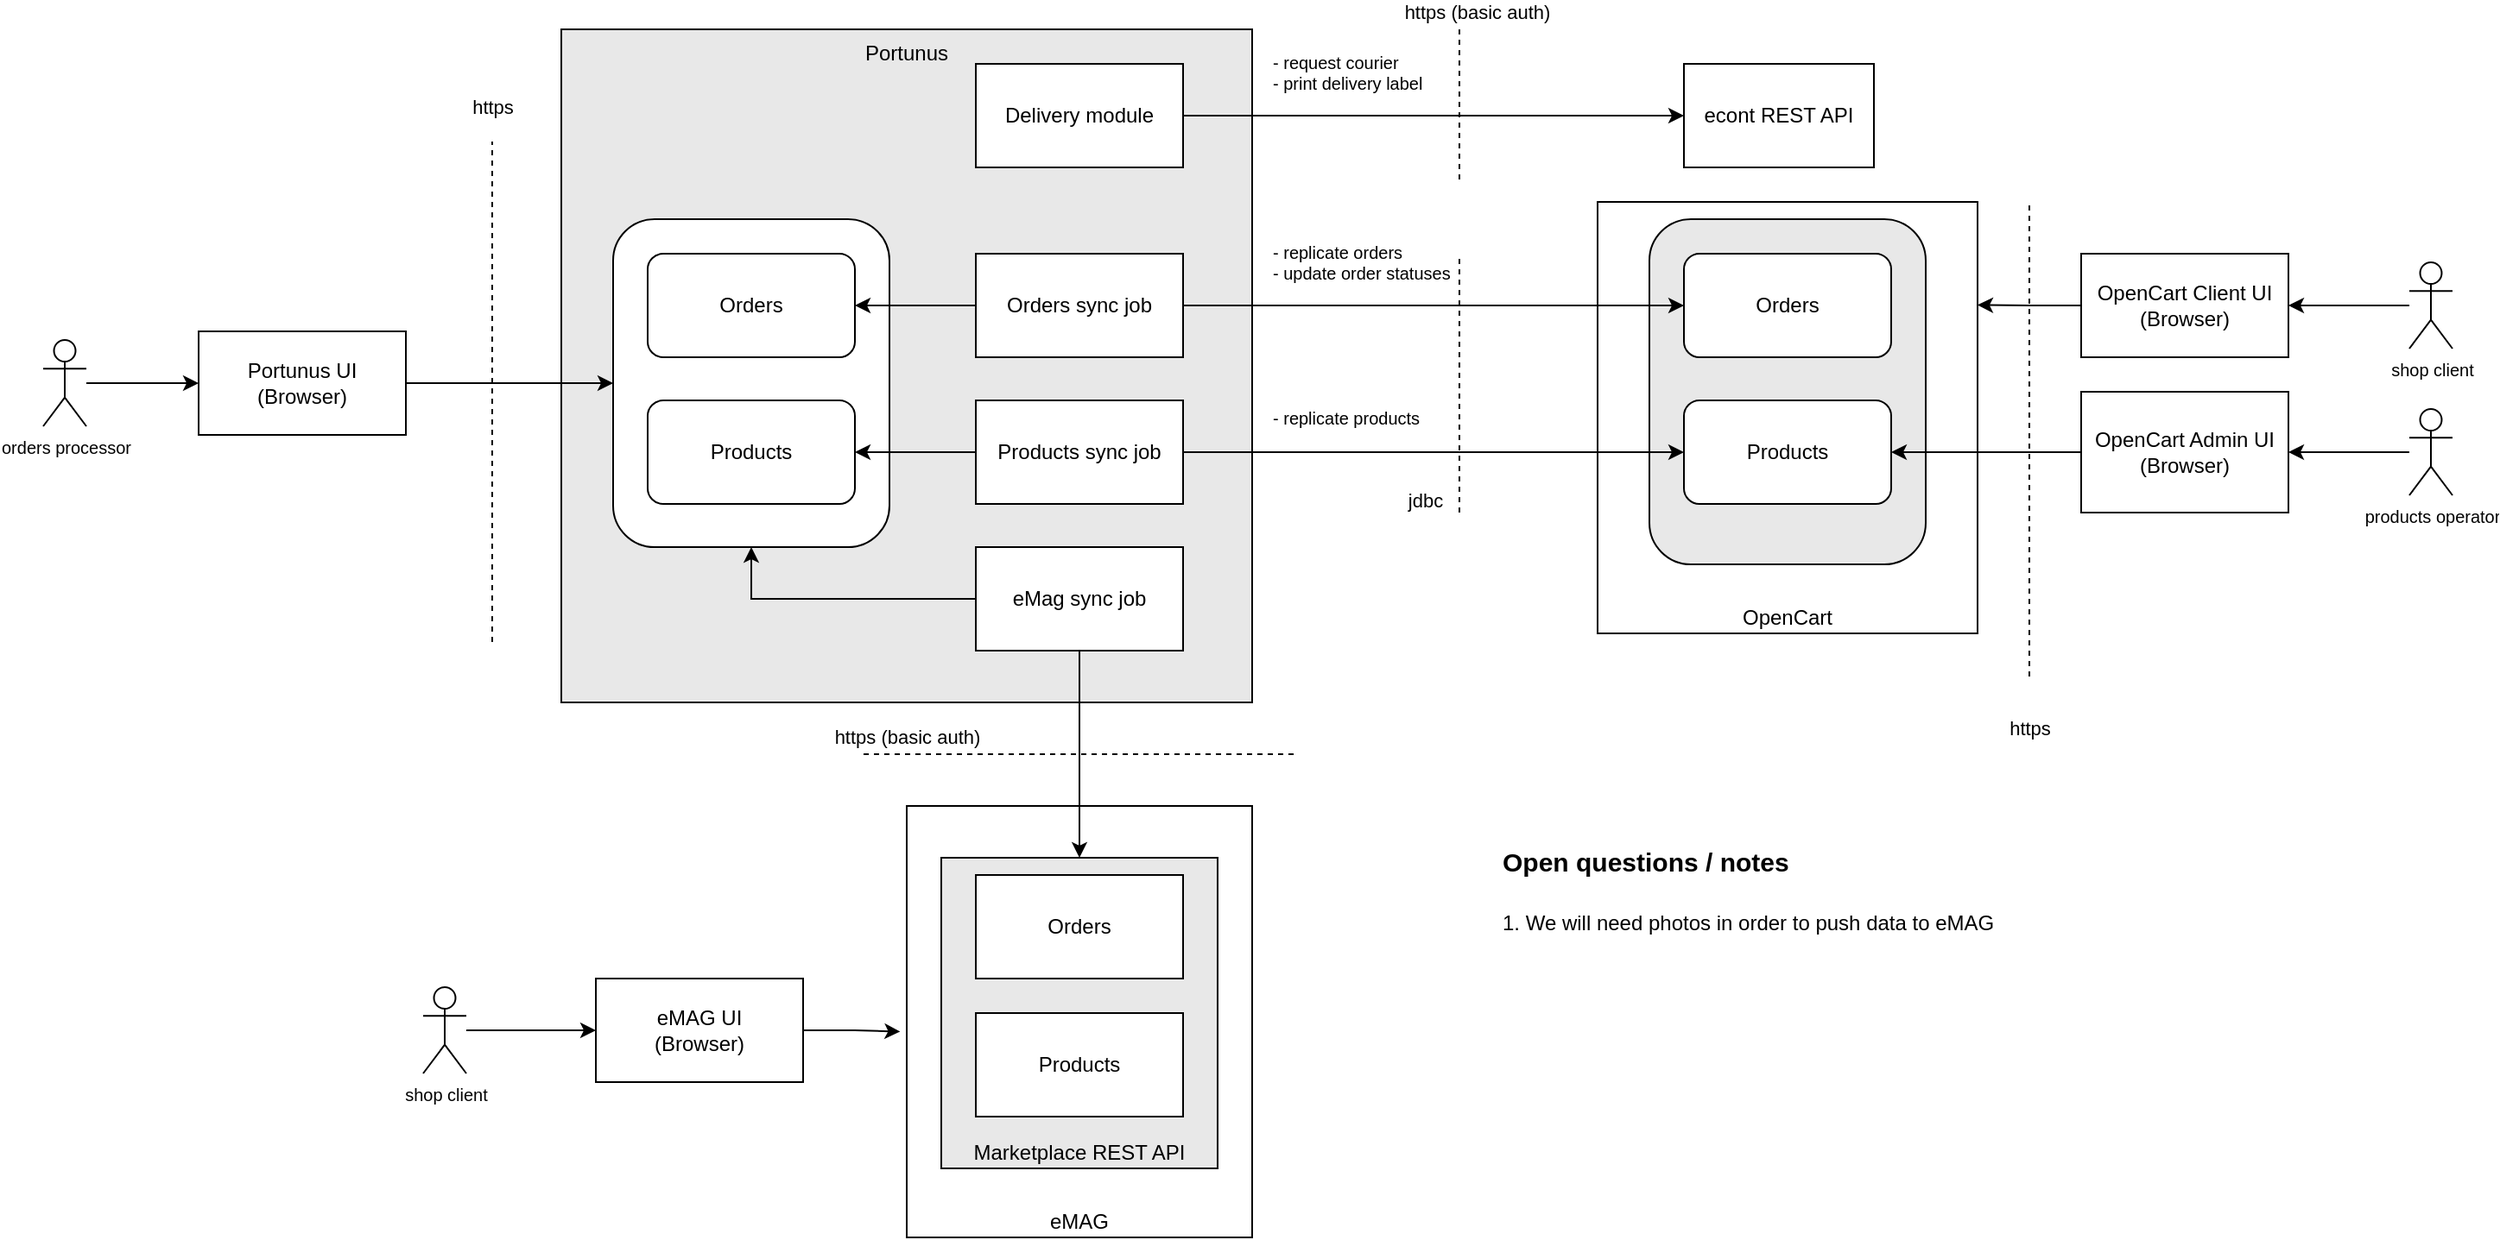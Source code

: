 <mxfile version="22.1.16" type="device">
  <diagram name="overview" id="jfaSSI0YDOlwRBaEhNCn">
    <mxGraphModel dx="3774" dy="1153" grid="1" gridSize="10" guides="1" tooltips="1" connect="1" arrows="1" fold="1" page="1" pageScale="1" pageWidth="850" pageHeight="1100" math="0" shadow="0">
      <root>
        <mxCell id="0" />
        <mxCell id="1" parent="0" />
        <mxCell id="P3PB628fnjOcMtxx2Tqv-16" value="eMAG" style="rounded=0;whiteSpace=wrap;html=1;verticalAlign=bottom;" parent="1" vertex="1">
          <mxGeometry x="-1170" y="660" width="200" height="250" as="geometry" />
        </mxCell>
        <mxCell id="P3PB628fnjOcMtxx2Tqv-4" value="Marketplace REST API" style="rounded=0;whiteSpace=wrap;html=1;verticalAlign=bottom;fillColor=#E8E8E8;" parent="1" vertex="1">
          <mxGeometry x="-1150" y="690" width="160" height="180" as="geometry" />
        </mxCell>
        <mxCell id="P3PB628fnjOcMtxx2Tqv-13" value="Orders" style="rounded=0;whiteSpace=wrap;html=1;" parent="1" vertex="1">
          <mxGeometry x="-1130" y="700" width="120" height="60" as="geometry" />
        </mxCell>
        <mxCell id="P3PB628fnjOcMtxx2Tqv-14" value="Products" style="rounded=0;whiteSpace=wrap;html=1;" parent="1" vertex="1">
          <mxGeometry x="-1130" y="780" width="120" height="60" as="geometry" />
        </mxCell>
        <mxCell id="P3PB628fnjOcMtxx2Tqv-17" value="Portunus" style="rounded=0;whiteSpace=wrap;html=1;verticalAlign=top;labelBackgroundColor=none;fillColor=#E8E8E8;strokeColor=default;gradientColor=none;" parent="1" vertex="1">
          <mxGeometry x="-1370" y="210" width="400" height="390" as="geometry" />
        </mxCell>
        <mxCell id="P3PB628fnjOcMtxx2Tqv-18" value="" style="rounded=1;whiteSpace=wrap;html=1;verticalAlign=top;fillColor=default;" parent="1" vertex="1">
          <mxGeometry x="-1340" y="320" width="160" height="190" as="geometry" />
        </mxCell>
        <mxCell id="P3PB628fnjOcMtxx2Tqv-21" value="Products" style="rounded=1;whiteSpace=wrap;html=1;" parent="1" vertex="1">
          <mxGeometry x="-1320" y="425" width="120" height="60" as="geometry" />
        </mxCell>
        <mxCell id="P3PB628fnjOcMtxx2Tqv-22" value="Orders" style="rounded=1;whiteSpace=wrap;html=1;" parent="1" vertex="1">
          <mxGeometry x="-1320" y="340" width="120" height="60" as="geometry" />
        </mxCell>
        <mxCell id="P3PB628fnjOcMtxx2Tqv-26" value="OpenCart" style="rounded=0;whiteSpace=wrap;html=1;verticalAlign=bottom;" parent="1" vertex="1">
          <mxGeometry x="-770" y="310" width="220" height="250" as="geometry" />
        </mxCell>
        <mxCell id="P3PB628fnjOcMtxx2Tqv-23" value="" style="rounded=1;whiteSpace=wrap;html=1;verticalAlign=bottom;fillColor=#E8E8E8;" parent="1" vertex="1">
          <mxGeometry x="-740" y="320" width="160" height="200" as="geometry" />
        </mxCell>
        <mxCell id="P3PB628fnjOcMtxx2Tqv-24" value="Products" style="rounded=1;whiteSpace=wrap;html=1;" parent="1" vertex="1">
          <mxGeometry x="-720" y="425" width="120" height="60" as="geometry" />
        </mxCell>
        <mxCell id="P3PB628fnjOcMtxx2Tqv-25" value="Orders" style="rounded=1;whiteSpace=wrap;html=1;" parent="1" vertex="1">
          <mxGeometry x="-720" y="340" width="120" height="60" as="geometry" />
        </mxCell>
        <mxCell id="P3PB628fnjOcMtxx2Tqv-29" value="OpenCart Client UI&lt;br&gt;(Browser)" style="rounded=0;whiteSpace=wrap;html=1;" parent="1" vertex="1">
          <mxGeometry x="-490" y="340" width="120" height="60" as="geometry" />
        </mxCell>
        <mxCell id="P3PB628fnjOcMtxx2Tqv-129" style="edgeStyle=orthogonalEdgeStyle;rounded=0;orthogonalLoop=1;jettySize=auto;html=1;entryX=1;entryY=0.5;entryDx=0;entryDy=0;" parent="1" source="P3PB628fnjOcMtxx2Tqv-30" target="P3PB628fnjOcMtxx2Tqv-31" edge="1">
          <mxGeometry relative="1" as="geometry" />
        </mxCell>
        <mxCell id="P3PB628fnjOcMtxx2Tqv-30" value="products operator" style="shape=umlActor;verticalLabelPosition=bottom;verticalAlign=top;html=1;outlineConnect=0;fontSize=10;" parent="1" vertex="1">
          <mxGeometry x="-300" y="430" width="25" height="50" as="geometry" />
        </mxCell>
        <mxCell id="P3PB628fnjOcMtxx2Tqv-45" style="edgeStyle=orthogonalEdgeStyle;rounded=0;orthogonalLoop=1;jettySize=auto;html=1;entryX=1;entryY=0.5;entryDx=0;entryDy=0;" parent="1" source="P3PB628fnjOcMtxx2Tqv-31" target="P3PB628fnjOcMtxx2Tqv-24" edge="1">
          <mxGeometry relative="1" as="geometry" />
        </mxCell>
        <mxCell id="P3PB628fnjOcMtxx2Tqv-31" value="OpenCart Admin UI&lt;br&gt;(Browser)" style="rounded=0;whiteSpace=wrap;html=1;" parent="1" vertex="1">
          <mxGeometry x="-490" y="420" width="120" height="70" as="geometry" />
        </mxCell>
        <mxCell id="P3PB628fnjOcMtxx2Tqv-82" style="edgeStyle=orthogonalEdgeStyle;rounded=0;orthogonalLoop=1;jettySize=auto;html=1;entryX=1;entryY=0.5;entryDx=0;entryDy=0;" parent="1" source="P3PB628fnjOcMtxx2Tqv-32" target="P3PB628fnjOcMtxx2Tqv-21" edge="1">
          <mxGeometry relative="1" as="geometry" />
        </mxCell>
        <mxCell id="P3PB628fnjOcMtxx2Tqv-110" style="edgeStyle=orthogonalEdgeStyle;rounded=0;orthogonalLoop=1;jettySize=auto;html=1;entryX=0;entryY=0.5;entryDx=0;entryDy=0;" parent="1" source="P3PB628fnjOcMtxx2Tqv-32" target="P3PB628fnjOcMtxx2Tqv-24" edge="1">
          <mxGeometry relative="1" as="geometry" />
        </mxCell>
        <mxCell id="P3PB628fnjOcMtxx2Tqv-32" value="Products sync job" style="rounded=0;whiteSpace=wrap;html=1;" parent="1" vertex="1">
          <mxGeometry x="-1130" y="425" width="120" height="60" as="geometry" />
        </mxCell>
        <mxCell id="P3PB628fnjOcMtxx2Tqv-50" value="" style="edgeStyle=orthogonalEdgeStyle;rounded=0;orthogonalLoop=1;jettySize=auto;html=1;entryX=0;entryY=0.5;entryDx=0;entryDy=0;" parent="1" source="P3PB628fnjOcMtxx2Tqv-33" target="P3PB628fnjOcMtxx2Tqv-25" edge="1">
          <mxGeometry x="0.091" y="20" relative="1" as="geometry">
            <mxPoint as="offset" />
          </mxGeometry>
        </mxCell>
        <mxCell id="P3PB628fnjOcMtxx2Tqv-83" style="edgeStyle=orthogonalEdgeStyle;rounded=0;orthogonalLoop=1;jettySize=auto;html=1;entryX=1;entryY=0.5;entryDx=0;entryDy=0;" parent="1" source="P3PB628fnjOcMtxx2Tqv-33" target="P3PB628fnjOcMtxx2Tqv-22" edge="1">
          <mxGeometry relative="1" as="geometry" />
        </mxCell>
        <mxCell id="P3PB628fnjOcMtxx2Tqv-33" value="Orders sync job" style="rounded=0;whiteSpace=wrap;html=1;" parent="1" vertex="1">
          <mxGeometry x="-1130" y="340" width="120" height="60" as="geometry" />
        </mxCell>
        <mxCell id="P3PB628fnjOcMtxx2Tqv-52" style="edgeStyle=orthogonalEdgeStyle;rounded=0;orthogonalLoop=1;jettySize=auto;html=1;entryX=0.5;entryY=0;entryDx=0;entryDy=0;" parent="1" source="P3PB628fnjOcMtxx2Tqv-34" target="P3PB628fnjOcMtxx2Tqv-4" edge="1">
          <mxGeometry relative="1" as="geometry" />
        </mxCell>
        <mxCell id="P3PB628fnjOcMtxx2Tqv-84" style="edgeStyle=orthogonalEdgeStyle;rounded=0;orthogonalLoop=1;jettySize=auto;html=1;entryX=0.5;entryY=1;entryDx=0;entryDy=0;" parent="1" source="P3PB628fnjOcMtxx2Tqv-34" target="P3PB628fnjOcMtxx2Tqv-18" edge="1">
          <mxGeometry relative="1" as="geometry" />
        </mxCell>
        <mxCell id="P3PB628fnjOcMtxx2Tqv-34" value="eMag sync job" style="rounded=0;whiteSpace=wrap;html=1;" parent="1" vertex="1">
          <mxGeometry x="-1130" y="510" width="120" height="60" as="geometry" />
        </mxCell>
        <mxCell id="P3PB628fnjOcMtxx2Tqv-93" style="edgeStyle=orthogonalEdgeStyle;rounded=0;orthogonalLoop=1;jettySize=auto;html=1;entryX=0;entryY=0.5;entryDx=0;entryDy=0;" parent="1" source="P3PB628fnjOcMtxx2Tqv-36" target="P3PB628fnjOcMtxx2Tqv-18" edge="1">
          <mxGeometry relative="1" as="geometry" />
        </mxCell>
        <mxCell id="P3PB628fnjOcMtxx2Tqv-36" value="Portunus UI&lt;br&gt;(Browser)" style="rounded=0;whiteSpace=wrap;html=1;" parent="1" vertex="1">
          <mxGeometry x="-1580" y="385" width="120" height="60" as="geometry" />
        </mxCell>
        <mxCell id="P3PB628fnjOcMtxx2Tqv-39" value="https" style="endArrow=none;dashed=1;html=1;rounded=0;verticalAlign=middle;" parent="1" edge="1">
          <mxGeometry x="1" y="20" width="50" height="50" relative="1" as="geometry">
            <mxPoint x="-1410" y="565" as="sourcePoint" />
            <mxPoint x="-1410" y="275" as="targetPoint" />
            <mxPoint x="20" y="-20" as="offset" />
          </mxGeometry>
        </mxCell>
        <mxCell id="P3PB628fnjOcMtxx2Tqv-48" value="https" style="endArrow=none;dashed=1;html=1;rounded=0;verticalAlign=middle;" parent="1" edge="1">
          <mxGeometry x="-1" y="-30" width="50" height="50" relative="1" as="geometry">
            <mxPoint x="-520" y="585" as="sourcePoint" />
            <mxPoint x="-520" y="310" as="targetPoint" />
            <mxPoint x="-30" y="30" as="offset" />
          </mxGeometry>
        </mxCell>
        <mxCell id="P3PB628fnjOcMtxx2Tqv-51" value="jdbc" style="endArrow=none;dashed=1;html=1;rounded=0;verticalAlign=middle;" parent="1" edge="1">
          <mxGeometry x="-0.909" y="20" width="50" height="50" relative="1" as="geometry">
            <mxPoint x="-850" y="490" as="sourcePoint" />
            <mxPoint x="-850" y="340" as="targetPoint" />
            <mxPoint as="offset" />
          </mxGeometry>
        </mxCell>
        <mxCell id="P3PB628fnjOcMtxx2Tqv-53" value="https (basic auth)" style="endArrow=none;dashed=1;html=1;rounded=0;verticalAlign=middle;" parent="1" edge="1">
          <mxGeometry x="-0.8" y="10" width="50" height="50" relative="1" as="geometry">
            <mxPoint x="-1195" y="630" as="sourcePoint" />
            <mxPoint x="-945" y="630" as="targetPoint" />
            <mxPoint as="offset" />
          </mxGeometry>
        </mxCell>
        <mxCell id="P3PB628fnjOcMtxx2Tqv-86" value="&lt;h1&gt;&lt;font style=&quot;font-size: 15px;&quot;&gt;Open questions / notes&lt;/font&gt;&lt;/h1&gt;&lt;p&gt;1. We will need photos in order to push data to eMAG&lt;/p&gt;&lt;p&gt;&lt;br&gt;&lt;/p&gt;" style="text;html=1;strokeColor=none;fillColor=none;spacing=5;spacingTop=-20;whiteSpace=wrap;overflow=hidden;rounded=0;" parent="1" vertex="1">
          <mxGeometry x="-830" y="670" width="320" height="120" as="geometry" />
        </mxCell>
        <mxCell id="P3PB628fnjOcMtxx2Tqv-87" value="- replicate orders&lt;br style=&quot;font-size: 10px;&quot;&gt;&lt;div style=&quot;font-size: 10px;&quot;&gt;&lt;span style=&quot;background-color: initial; font-size: 10px;&quot;&gt;- update order statuses&lt;/span&gt;&lt;/div&gt;" style="text;html=1;strokeColor=none;fillColor=none;align=left;verticalAlign=middle;whiteSpace=wrap;rounded=0;fontSize=10;" parent="1" vertex="1">
          <mxGeometry x="-960" y="330" width="130" height="30" as="geometry" />
        </mxCell>
        <mxCell id="P3PB628fnjOcMtxx2Tqv-88" value="- replicate products" style="text;html=1;strokeColor=none;fillColor=none;align=left;verticalAlign=middle;whiteSpace=wrap;rounded=0;fontSize=10;" parent="1" vertex="1">
          <mxGeometry x="-960" y="420" width="100" height="30" as="geometry" />
        </mxCell>
        <mxCell id="P3PB628fnjOcMtxx2Tqv-101" value="eMAG UI&lt;br&gt;(Browser)" style="rounded=0;whiteSpace=wrap;html=1;" parent="1" vertex="1">
          <mxGeometry x="-1350" y="760" width="120" height="60" as="geometry" />
        </mxCell>
        <mxCell id="P3PB628fnjOcMtxx2Tqv-102" style="edgeStyle=orthogonalEdgeStyle;rounded=0;orthogonalLoop=1;jettySize=auto;html=1;entryX=-0.019;entryY=0.523;entryDx=0;entryDy=0;entryPerimeter=0;" parent="1" source="P3PB628fnjOcMtxx2Tqv-101" target="P3PB628fnjOcMtxx2Tqv-16" edge="1">
          <mxGeometry relative="1" as="geometry" />
        </mxCell>
        <mxCell id="P3PB628fnjOcMtxx2Tqv-104" value="econt REST API" style="rounded=0;whiteSpace=wrap;html=1;" parent="1" vertex="1">
          <mxGeometry x="-720" y="230" width="110" height="60" as="geometry" />
        </mxCell>
        <mxCell id="P3PB628fnjOcMtxx2Tqv-105" value="Delivery module" style="rounded=0;whiteSpace=wrap;html=1;" parent="1" vertex="1">
          <mxGeometry x="-1130" y="230" width="120" height="60" as="geometry" />
        </mxCell>
        <mxCell id="P3PB628fnjOcMtxx2Tqv-109" value="https (basic auth)" style="endArrow=none;dashed=1;html=1;rounded=0;verticalAlign=middle;" parent="1" edge="1">
          <mxGeometry x="-1" y="14" width="50" height="50" relative="1" as="geometry">
            <mxPoint x="-850" y="210" as="sourcePoint" />
            <mxPoint x="-850" y="300" as="targetPoint" />
            <mxPoint x="-4" y="-10" as="offset" />
          </mxGeometry>
        </mxCell>
        <mxCell id="P3PB628fnjOcMtxx2Tqv-114" style="edgeStyle=orthogonalEdgeStyle;rounded=0;orthogonalLoop=1;jettySize=auto;html=1;entryX=1;entryY=0.239;entryDx=0;entryDy=0;entryPerimeter=0;" parent="1" source="P3PB628fnjOcMtxx2Tqv-29" target="P3PB628fnjOcMtxx2Tqv-26" edge="1">
          <mxGeometry relative="1" as="geometry" />
        </mxCell>
        <mxCell id="P3PB628fnjOcMtxx2Tqv-119" style="edgeStyle=orthogonalEdgeStyle;rounded=0;orthogonalLoop=1;jettySize=auto;html=1;" parent="1" source="P3PB628fnjOcMtxx2Tqv-105" target="P3PB628fnjOcMtxx2Tqv-104" edge="1">
          <mxGeometry relative="1" as="geometry" />
        </mxCell>
        <mxCell id="P3PB628fnjOcMtxx2Tqv-120" value="- request courier&lt;br&gt;- print delivery label" style="text;html=1;strokeColor=none;fillColor=none;align=left;verticalAlign=middle;whiteSpace=wrap;rounded=0;fontSize=10;" parent="1" vertex="1">
          <mxGeometry x="-960" y="220" width="130" height="30" as="geometry" />
        </mxCell>
        <mxCell id="P3PB628fnjOcMtxx2Tqv-128" style="edgeStyle=orthogonalEdgeStyle;rounded=0;orthogonalLoop=1;jettySize=auto;html=1;entryX=1;entryY=0.5;entryDx=0;entryDy=0;" parent="1" source="P3PB628fnjOcMtxx2Tqv-126" target="P3PB628fnjOcMtxx2Tqv-29" edge="1">
          <mxGeometry relative="1" as="geometry" />
        </mxCell>
        <mxCell id="P3PB628fnjOcMtxx2Tqv-126" value="shop client" style="shape=umlActor;verticalLabelPosition=bottom;verticalAlign=top;html=1;outlineConnect=0;fontSize=10;" parent="1" vertex="1">
          <mxGeometry x="-300" y="345" width="25" height="50" as="geometry" />
        </mxCell>
        <mxCell id="P3PB628fnjOcMtxx2Tqv-131" style="edgeStyle=orthogonalEdgeStyle;rounded=0;orthogonalLoop=1;jettySize=auto;html=1;" parent="1" source="P3PB628fnjOcMtxx2Tqv-130" target="P3PB628fnjOcMtxx2Tqv-101" edge="1">
          <mxGeometry relative="1" as="geometry" />
        </mxCell>
        <mxCell id="P3PB628fnjOcMtxx2Tqv-130" value="shop client" style="shape=umlActor;verticalLabelPosition=bottom;verticalAlign=top;html=1;outlineConnect=0;fontSize=10;" parent="1" vertex="1">
          <mxGeometry x="-1450" y="765" width="25" height="50" as="geometry" />
        </mxCell>
        <mxCell id="P3PB628fnjOcMtxx2Tqv-133" style="edgeStyle=orthogonalEdgeStyle;rounded=0;orthogonalLoop=1;jettySize=auto;html=1;entryX=0;entryY=0.5;entryDx=0;entryDy=0;" parent="1" source="P3PB628fnjOcMtxx2Tqv-132" target="P3PB628fnjOcMtxx2Tqv-36" edge="1">
          <mxGeometry relative="1" as="geometry" />
        </mxCell>
        <mxCell id="P3PB628fnjOcMtxx2Tqv-132" value="orders processor" style="shape=umlActor;verticalLabelPosition=bottom;verticalAlign=top;html=1;outlineConnect=0;fontSize=10;" parent="1" vertex="1">
          <mxGeometry x="-1670" y="390" width="25" height="50" as="geometry" />
        </mxCell>
      </root>
    </mxGraphModel>
  </diagram>
</mxfile>
